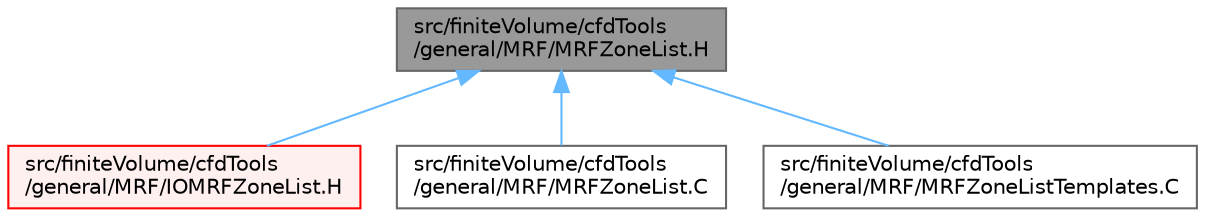digraph "src/finiteVolume/cfdTools/general/MRF/MRFZoneList.H"
{
 // LATEX_PDF_SIZE
  bgcolor="transparent";
  edge [fontname=Helvetica,fontsize=10,labelfontname=Helvetica,labelfontsize=10];
  node [fontname=Helvetica,fontsize=10,shape=box,height=0.2,width=0.4];
  Node1 [id="Node000001",label="src/finiteVolume/cfdTools\l/general/MRF/MRFZoneList.H",height=0.2,width=0.4,color="gray40", fillcolor="grey60", style="filled", fontcolor="black",tooltip=" "];
  Node1 -> Node2 [id="edge1_Node000001_Node000002",dir="back",color="steelblue1",style="solid",tooltip=" "];
  Node2 [id="Node000002",label="src/finiteVolume/cfdTools\l/general/MRF/IOMRFZoneList.H",height=0.2,width=0.4,color="red", fillcolor="#FFF0F0", style="filled",URL="$IOMRFZoneList_8H.html",tooltip=" "];
  Node1 -> Node85 [id="edge2_Node000001_Node000085",dir="back",color="steelblue1",style="solid",tooltip=" "];
  Node85 [id="Node000085",label="src/finiteVolume/cfdTools\l/general/MRF/MRFZoneList.C",height=0.2,width=0.4,color="grey40", fillcolor="white", style="filled",URL="$MRFZoneList_8C.html",tooltip=" "];
  Node1 -> Node86 [id="edge3_Node000001_Node000086",dir="back",color="steelblue1",style="solid",tooltip=" "];
  Node86 [id="Node000086",label="src/finiteVolume/cfdTools\l/general/MRF/MRFZoneListTemplates.C",height=0.2,width=0.4,color="grey40", fillcolor="white", style="filled",URL="$MRFZoneListTemplates_8C.html",tooltip=" "];
}
